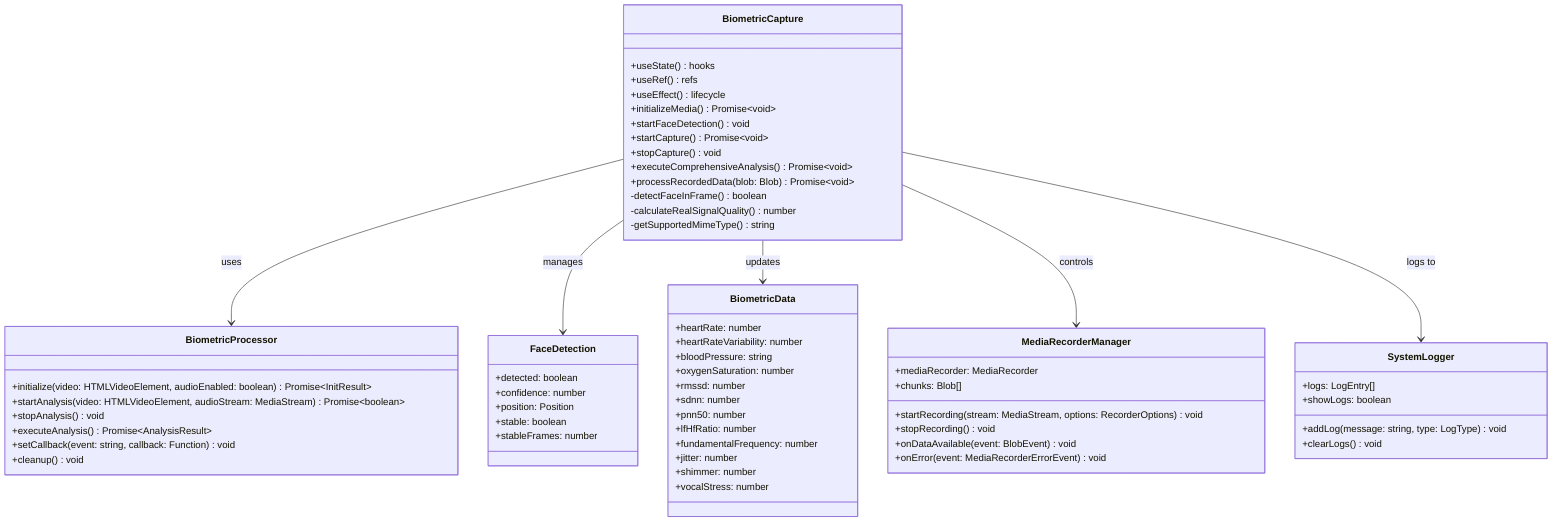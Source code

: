 classDiagram
    class BiometricCapture {
        +useState() hooks
        +useRef() refs
        +useEffect() lifecycle
        +initializeMedia() Promise~void~
        +startFaceDetection() void
        +startCapture() Promise~void~
        +stopCapture() void
        +executeComprehensiveAnalysis() Promise~void~
        +processRecordedData(blob: Blob) Promise~void~
        -detectFaceInFrame() boolean
        -calculateRealSignalQuality() number
        -getSupportedMimeType() string
    }

    class BiometricProcessor {
        +initialize(video: HTMLVideoElement, audioEnabled: boolean) Promise~InitResult~
        +startAnalysis(video: HTMLVideoElement, audioStream: MediaStream) Promise~boolean~
        +stopAnalysis() void
        +executeAnalysis() Promise~AnalysisResult~
        +setCallback(event: string, callback: Function) void
        +cleanup() void
    }

    class FaceDetection {
        +detected: boolean
        +confidence: number
        +position: Position
        +stable: boolean
        +stableFrames: number
    }

    class BiometricData {
        +heartRate: number
        +heartRateVariability: number
        +bloodPressure: string
        +oxygenSaturation: number
        +rmssd: number
        +sdnn: number
        +pnn50: number
        +lfHfRatio: number
        +fundamentalFrequency: number
        +jitter: number
        +shimmer: number
        +vocalStress: number
    }

    class MediaRecorderManager {
        +mediaRecorder: MediaRecorder
        +chunks: Blob[]
        +startRecording(stream: MediaStream, options: RecorderOptions) void
        +stopRecording() void
        +onDataAvailable(event: BlobEvent) void
        +onError(event: MediaRecorderErrorEvent) void
    }

    class SystemLogger {
        +logs: LogEntry[]
        +addLog(message: string, type: LogType) void
        +clearLogs() void
        +showLogs: boolean
    }

    BiometricCapture --> BiometricProcessor : uses
    BiometricCapture --> FaceDetection : manages
    BiometricCapture --> BiometricData : updates
    BiometricCapture --> MediaRecorderManager : controls
    BiometricCapture --> SystemLogger : logs to